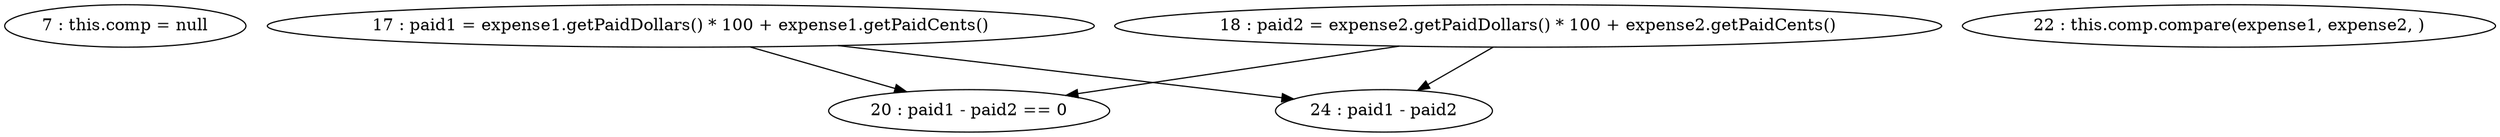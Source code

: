 digraph G {
"7 : this.comp = null"
"17 : paid1 = expense1.getPaidDollars() * 100 + expense1.getPaidCents()"
"17 : paid1 = expense1.getPaidDollars() * 100 + expense1.getPaidCents()" -> "20 : paid1 - paid2 == 0"
"17 : paid1 = expense1.getPaidDollars() * 100 + expense1.getPaidCents()" -> "24 : paid1 - paid2"
"18 : paid2 = expense2.getPaidDollars() * 100 + expense2.getPaidCents()"
"18 : paid2 = expense2.getPaidDollars() * 100 + expense2.getPaidCents()" -> "20 : paid1 - paid2 == 0"
"18 : paid2 = expense2.getPaidDollars() * 100 + expense2.getPaidCents()" -> "24 : paid1 - paid2"
"20 : paid1 - paid2 == 0"
"22 : this.comp.compare(expense1, expense2, )"
"24 : paid1 - paid2"
}